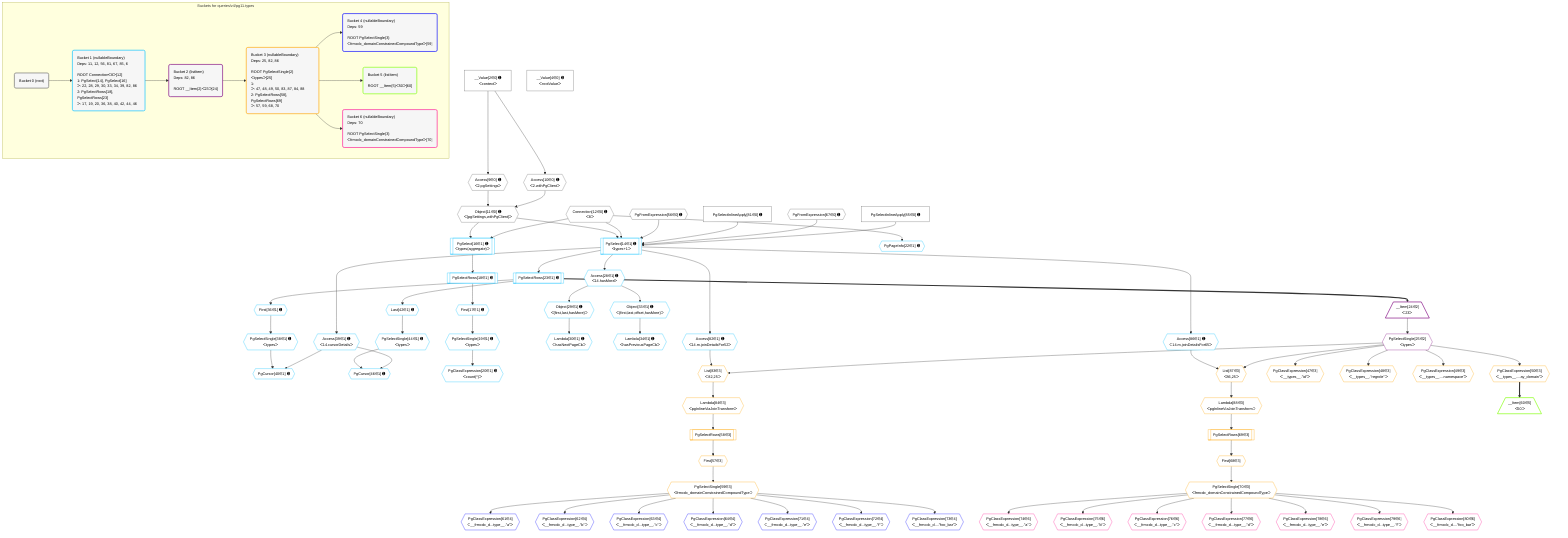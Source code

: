 %%{init: {'themeVariables': { 'fontSize': '12px'}}}%%
graph TD
    classDef path fill:#eee,stroke:#000,color:#000
    classDef plan fill:#fff,stroke-width:1px,color:#000
    classDef itemplan fill:#fff,stroke-width:2px,color:#000
    classDef unbatchedplan fill:#dff,stroke-width:1px,color:#000
    classDef sideeffectplan fill:#fcc,stroke-width:2px,color:#000
    classDef bucket fill:#f6f6f6,color:#000,stroke-width:2px,text-align:left

    subgraph "Buckets for queries/v4/pg11.types"
    Bucket0("Bucket 0 (root)"):::bucket
    Bucket1("Bucket 1 (nullableBoundary)<br />Deps: 11, 12, 56, 81, 67, 85, 6<br /><br />ROOT Connectionᐸ8ᐳ[12]<br />1: PgSelect[14], PgSelect[16]<br />ᐳ: 22, 28, 29, 30, 33, 34, 39, 82, 86<br />2: PgSelectRows[18], PgSelectRows[23]<br />ᐳ: 17, 19, 20, 36, 38, 40, 42, 44, 46"):::bucket
    Bucket2("Bucket 2 (listItem)<br />Deps: 82, 86<br /><br />ROOT __Item{2}ᐸ23ᐳ[24]"):::bucket
    Bucket3("Bucket 3 (nullableBoundary)<br />Deps: 25, 82, 86<br /><br />ROOT PgSelectSingle{2}ᐸtypesᐳ[25]<br />1: <br />ᐳ: 47, 48, 49, 50, 83, 87, 84, 88<br />2: PgSelectRows[58], PgSelectRows[69]<br />ᐳ: 57, 59, 68, 70"):::bucket
    Bucket4("Bucket 4 (nullableBoundary)<br />Deps: 59<br /><br />ROOT PgSelectSingle{3}ᐸfrmcdc_domainConstrainedCompoundTypeᐳ[59]"):::bucket
    Bucket5("Bucket 5 (listItem)<br /><br />ROOT __Item{5}ᐸ50ᐳ[60]"):::bucket
    Bucket6("Bucket 6 (nullableBoundary)<br />Deps: 70<br /><br />ROOT PgSelectSingle{3}ᐸfrmcdc_domainConstrainedCompoundTypeᐳ[70]"):::bucket
    end
    Bucket0 --> Bucket1
    Bucket1 --> Bucket2
    Bucket2 --> Bucket3
    Bucket3 --> Bucket4 & Bucket5 & Bucket6

    %% plan dependencies
    Object11{{"Object[11∈0] ➊<br />ᐸ{pgSettings,withPgClient}ᐳ"}}:::plan
    Access9{{"Access[9∈0] ➊<br />ᐸ2.pgSettingsᐳ"}}:::plan
    Access10{{"Access[10∈0] ➊<br />ᐸ2.withPgClientᐳ"}}:::plan
    Access9 & Access10 --> Object11
    __Value2["__Value[2∈0] ➊<br />ᐸcontextᐳ"]:::plan
    __Value2 --> Access9
    __Value2 --> Access10
    __Value4["__Value[4∈0] ➊<br />ᐸrootValueᐳ"]:::plan
    Connection12{{"Connection[12∈0] ➊<br />ᐸ8ᐳ"}}:::plan
    PgFromExpression56{{"PgFromExpression[56∈0] ➊"}}:::plan
    PgFromExpression67{{"PgFromExpression[67∈0] ➊"}}:::plan
    PgSelectInlineApply81["PgSelectInlineApply[81∈0] ➊"]:::plan
    PgSelectInlineApply85["PgSelectInlineApply[85∈0] ➊"]:::plan
    PgSelect14[["PgSelect[14∈1] ➊<br />ᐸtypes+1ᐳ"]]:::plan
    Object11 & Connection12 & PgFromExpression56 & PgSelectInlineApply81 & PgFromExpression67 & PgSelectInlineApply85 --> PgSelect14
    Object33{{"Object[33∈1] ➊<br />ᐸ{first,last,offset,hasMore}ᐳ"}}:::plan
    Access28{{"Access[28∈1] ➊<br />ᐸ14.hasMoreᐳ"}}:::plan
    Access28 --> Object33
    Object29{{"Object[29∈1] ➊<br />ᐸ{first,last,hasMore}ᐳ"}}:::plan
    Access28 --> Object29
    PgSelect16[["PgSelect[16∈1] ➊<br />ᐸtypes(aggregate)ᐳ"]]:::plan
    Object11 & Connection12 --> PgSelect16
    PgCursor40{{"PgCursor[40∈1] ➊"}}:::plan
    PgSelectSingle38{{"PgSelectSingle[38∈1] ➊<br />ᐸtypesᐳ"}}:::plan
    Access39{{"Access[39∈1] ➊<br />ᐸ14.cursorDetailsᐳ"}}:::plan
    PgSelectSingle38 & Access39 --> PgCursor40
    PgCursor46{{"PgCursor[46∈1] ➊"}}:::plan
    PgSelectSingle44{{"PgSelectSingle[44∈1] ➊<br />ᐸtypesᐳ"}}:::plan
    PgSelectSingle44 & Access39 --> PgCursor46
    First17{{"First[17∈1] ➊"}}:::plan
    PgSelectRows18[["PgSelectRows[18∈1] ➊"]]:::plan
    PgSelectRows18 --> First17
    PgSelect16 --> PgSelectRows18
    PgSelectSingle19{{"PgSelectSingle[19∈1] ➊<br />ᐸtypesᐳ"}}:::plan
    First17 --> PgSelectSingle19
    PgClassExpression20{{"PgClassExpression[20∈1] ➊<br />ᐸcount(*)ᐳ"}}:::plan
    PgSelectSingle19 --> PgClassExpression20
    PgPageInfo22{{"PgPageInfo[22∈1] ➊"}}:::plan
    Connection12 --> PgPageInfo22
    PgSelectRows23[["PgSelectRows[23∈1] ➊"]]:::plan
    PgSelect14 --> PgSelectRows23
    PgSelect14 --> Access28
    Lambda30{{"Lambda[30∈1] ➊<br />ᐸhasNextPageCbᐳ"}}:::plan
    Object29 --> Lambda30
    Lambda34{{"Lambda[34∈1] ➊<br />ᐸhasPreviousPageCbᐳ"}}:::plan
    Object33 --> Lambda34
    First36{{"First[36∈1] ➊"}}:::plan
    PgSelectRows23 --> First36
    First36 --> PgSelectSingle38
    PgSelect14 --> Access39
    Last42{{"Last[42∈1] ➊"}}:::plan
    PgSelectRows23 --> Last42
    Last42 --> PgSelectSingle44
    Access82{{"Access[82∈1] ➊<br />ᐸ14.m.joinDetailsFor52ᐳ"}}:::plan
    PgSelect14 --> Access82
    Access86{{"Access[86∈1] ➊<br />ᐸ14.m.joinDetailsFor65ᐳ"}}:::plan
    PgSelect14 --> Access86
    __Item24[/"__Item[24∈2]<br />ᐸ23ᐳ"\]:::itemplan
    PgSelectRows23 ==> __Item24
    PgSelectSingle25{{"PgSelectSingle[25∈2]<br />ᐸtypesᐳ"}}:::plan
    __Item24 --> PgSelectSingle25
    List83{{"List[83∈3]<br />ᐸ82,25ᐳ"}}:::plan
    Access82 & PgSelectSingle25 --> List83
    List87{{"List[87∈3]<br />ᐸ86,25ᐳ"}}:::plan
    Access86 & PgSelectSingle25 --> List87
    PgClassExpression47{{"PgClassExpression[47∈3]<br />ᐸ__types__.”id”ᐳ"}}:::plan
    PgSelectSingle25 --> PgClassExpression47
    PgClassExpression48{{"PgClassExpression[48∈3]<br />ᐸ__types__.”regrole”ᐳ"}}:::plan
    PgSelectSingle25 --> PgClassExpression48
    PgClassExpression49{{"PgClassExpression[49∈3]<br />ᐸ__types__....namespace”ᐳ"}}:::plan
    PgSelectSingle25 --> PgClassExpression49
    PgClassExpression50{{"PgClassExpression[50∈3]<br />ᐸ__types__....ay_domain”ᐳ"}}:::plan
    PgSelectSingle25 --> PgClassExpression50
    First57{{"First[57∈3]"}}:::plan
    PgSelectRows58[["PgSelectRows[58∈3]"]]:::plan
    PgSelectRows58 --> First57
    Lambda84{{"Lambda[84∈3]<br />ᐸpgInlineViaJoinTransformᐳ"}}:::plan
    Lambda84 --> PgSelectRows58
    PgSelectSingle59{{"PgSelectSingle[59∈3]<br />ᐸfrmcdc_domainConstrainedCompoundTypeᐳ"}}:::plan
    First57 --> PgSelectSingle59
    First68{{"First[68∈3]"}}:::plan
    PgSelectRows69[["PgSelectRows[69∈3]"]]:::plan
    PgSelectRows69 --> First68
    Lambda88{{"Lambda[88∈3]<br />ᐸpgInlineViaJoinTransformᐳ"}}:::plan
    Lambda88 --> PgSelectRows69
    PgSelectSingle70{{"PgSelectSingle[70∈3]<br />ᐸfrmcdc_domainConstrainedCompoundTypeᐳ"}}:::plan
    First68 --> PgSelectSingle70
    List83 --> Lambda84
    List87 --> Lambda88
    PgClassExpression61{{"PgClassExpression[61∈4]<br />ᐸ__frmcdc_d...type__.”a”ᐳ"}}:::plan
    PgSelectSingle59 --> PgClassExpression61
    PgClassExpression62{{"PgClassExpression[62∈4]<br />ᐸ__frmcdc_d...type__.”b”ᐳ"}}:::plan
    PgSelectSingle59 --> PgClassExpression62
    PgClassExpression63{{"PgClassExpression[63∈4]<br />ᐸ__frmcdc_d...type__.”c”ᐳ"}}:::plan
    PgSelectSingle59 --> PgClassExpression63
    PgClassExpression64{{"PgClassExpression[64∈4]<br />ᐸ__frmcdc_d...type__.”d”ᐳ"}}:::plan
    PgSelectSingle59 --> PgClassExpression64
    PgClassExpression71{{"PgClassExpression[71∈4]<br />ᐸ__frmcdc_d...type__.”e”ᐳ"}}:::plan
    PgSelectSingle59 --> PgClassExpression71
    PgClassExpression72{{"PgClassExpression[72∈4]<br />ᐸ__frmcdc_d...type__.”f”ᐳ"}}:::plan
    PgSelectSingle59 --> PgClassExpression72
    PgClassExpression73{{"PgClassExpression[73∈4]<br />ᐸ__frmcdc_d....”foo_bar”ᐳ"}}:::plan
    PgSelectSingle59 --> PgClassExpression73
    __Item60[/"__Item[60∈5]<br />ᐸ50ᐳ"\]:::itemplan
    PgClassExpression50 ==> __Item60
    PgClassExpression74{{"PgClassExpression[74∈6]<br />ᐸ__frmcdc_d...type__.”a”ᐳ"}}:::plan
    PgSelectSingle70 --> PgClassExpression74
    PgClassExpression75{{"PgClassExpression[75∈6]<br />ᐸ__frmcdc_d...type__.”b”ᐳ"}}:::plan
    PgSelectSingle70 --> PgClassExpression75
    PgClassExpression76{{"PgClassExpression[76∈6]<br />ᐸ__frmcdc_d...type__.”c”ᐳ"}}:::plan
    PgSelectSingle70 --> PgClassExpression76
    PgClassExpression77{{"PgClassExpression[77∈6]<br />ᐸ__frmcdc_d...type__.”d”ᐳ"}}:::plan
    PgSelectSingle70 --> PgClassExpression77
    PgClassExpression78{{"PgClassExpression[78∈6]<br />ᐸ__frmcdc_d...type__.”e”ᐳ"}}:::plan
    PgSelectSingle70 --> PgClassExpression78
    PgClassExpression79{{"PgClassExpression[79∈6]<br />ᐸ__frmcdc_d...type__.”f”ᐳ"}}:::plan
    PgSelectSingle70 --> PgClassExpression79
    PgClassExpression80{{"PgClassExpression[80∈6]<br />ᐸ__frmcdc_d....”foo_bar”ᐳ"}}:::plan
    PgSelectSingle70 --> PgClassExpression80

    %% define steps
    classDef bucket0 stroke:#696969
    class Bucket0,__Value2,__Value4,Access9,Access10,Object11,Connection12,PgFromExpression56,PgFromExpression67,PgSelectInlineApply81,PgSelectInlineApply85 bucket0
    classDef bucket1 stroke:#00bfff
    class Bucket1,PgSelect14,PgSelect16,First17,PgSelectRows18,PgSelectSingle19,PgClassExpression20,PgPageInfo22,PgSelectRows23,Access28,Object29,Lambda30,Object33,Lambda34,First36,PgSelectSingle38,Access39,PgCursor40,Last42,PgSelectSingle44,PgCursor46,Access82,Access86 bucket1
    classDef bucket2 stroke:#7f007f
    class Bucket2,__Item24,PgSelectSingle25 bucket2
    classDef bucket3 stroke:#ffa500
    class Bucket3,PgClassExpression47,PgClassExpression48,PgClassExpression49,PgClassExpression50,First57,PgSelectRows58,PgSelectSingle59,First68,PgSelectRows69,PgSelectSingle70,List83,Lambda84,List87,Lambda88 bucket3
    classDef bucket4 stroke:#0000ff
    class Bucket4,PgClassExpression61,PgClassExpression62,PgClassExpression63,PgClassExpression64,PgClassExpression71,PgClassExpression72,PgClassExpression73 bucket4
    classDef bucket5 stroke:#7fff00
    class Bucket5,__Item60 bucket5
    classDef bucket6 stroke:#ff1493
    class Bucket6,PgClassExpression74,PgClassExpression75,PgClassExpression76,PgClassExpression77,PgClassExpression78,PgClassExpression79,PgClassExpression80 bucket6